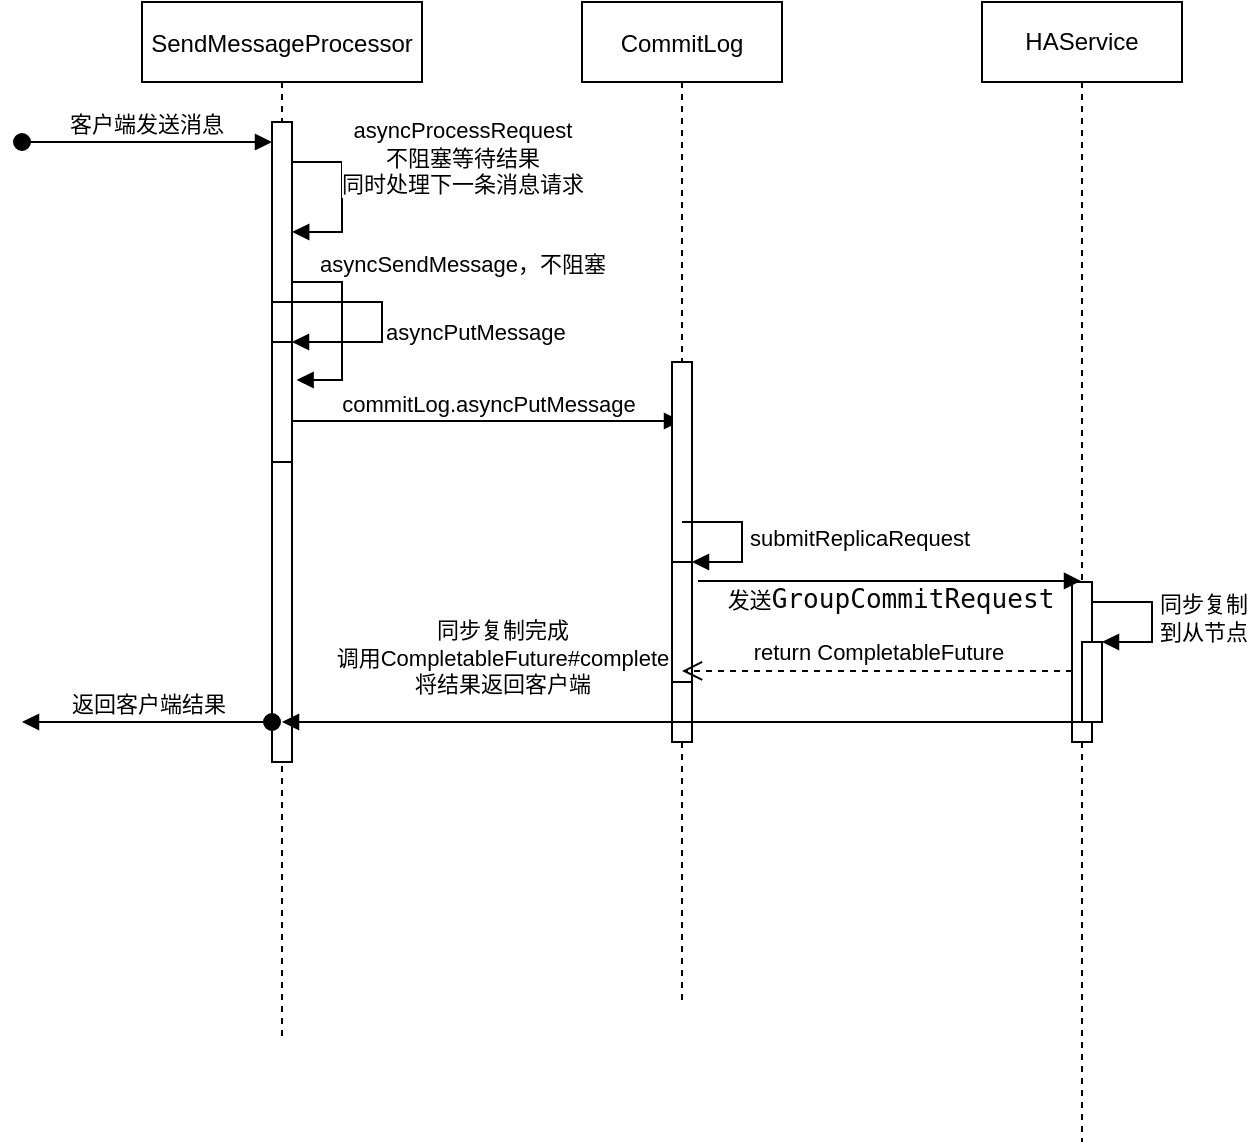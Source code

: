 <mxfile version="20.1.3" type="github">
  <diagram id="kgpKYQtTHZ0yAKxKKP6v" name="Page-1">
    <mxGraphModel dx="1038" dy="558" grid="1" gridSize="10" guides="1" tooltips="1" connect="1" arrows="1" fold="1" page="1" pageScale="1" pageWidth="850" pageHeight="1100" math="0" shadow="0">
      <root>
        <mxCell id="0" />
        <mxCell id="1" parent="0" />
        <mxCell id="3nuBFxr9cyL0pnOWT2aG-1" value="SendMessageProcessor" style="shape=umlLifeline;perimeter=lifelinePerimeter;container=1;collapsible=0;recursiveResize=0;rounded=0;shadow=0;strokeWidth=1;" parent="1" vertex="1">
          <mxGeometry x="80" y="80" width="140" height="520" as="geometry" />
        </mxCell>
        <mxCell id="3nuBFxr9cyL0pnOWT2aG-2" value="" style="points=[];perimeter=orthogonalPerimeter;rounded=0;shadow=0;strokeWidth=1;" parent="3nuBFxr9cyL0pnOWT2aG-1" vertex="1">
          <mxGeometry x="65" y="60" width="10" height="320" as="geometry" />
        </mxCell>
        <mxCell id="3nuBFxr9cyL0pnOWT2aG-3" value="客户端发送消息" style="verticalAlign=bottom;startArrow=oval;endArrow=block;startSize=8;shadow=0;strokeWidth=1;" parent="3nuBFxr9cyL0pnOWT2aG-1" target="3nuBFxr9cyL0pnOWT2aG-2" edge="1">
          <mxGeometry relative="1" as="geometry">
            <mxPoint x="-60" y="70" as="sourcePoint" />
          </mxGeometry>
        </mxCell>
        <mxCell id="_NE9WhoruI-fJDo5ntLo-4" value="asyncProcessRequest&lt;br&gt;不阻塞等待结果&lt;br&gt;同时处理下一条消息请求" style="html=1;verticalAlign=bottom;endArrow=block;rounded=0;edgeStyle=orthogonalEdgeStyle;entryX=1.011;entryY=0.171;entryDx=0;entryDy=0;entryPerimeter=0;" edge="1" parent="3nuBFxr9cyL0pnOWT2aG-1" target="3nuBFxr9cyL0pnOWT2aG-2">
          <mxGeometry x="0.156" y="60" width="80" relative="1" as="geometry">
            <mxPoint x="75" y="70" as="sourcePoint" />
            <mxPoint x="180" y="140" as="targetPoint" />
            <Array as="points">
              <mxPoint x="75" y="80" />
              <mxPoint x="100" y="80" />
              <mxPoint x="100" y="115" />
              <mxPoint x="75" y="115" />
            </Array>
            <mxPoint as="offset" />
          </mxGeometry>
        </mxCell>
        <mxCell id="_NE9WhoruI-fJDo5ntLo-5" value="asyncSendMessage，不阻塞" style="html=1;verticalAlign=bottom;endArrow=block;rounded=0;elbow=vertical;edgeStyle=orthogonalEdgeStyle;entryX=1.233;entryY=0.311;entryDx=0;entryDy=0;entryPerimeter=0;" edge="1" parent="3nuBFxr9cyL0pnOWT2aG-1" target="_NE9WhoruI-fJDo5ntLo-6">
          <mxGeometry x="-0.346" y="60" width="80" relative="1" as="geometry">
            <mxPoint x="75" y="130" as="sourcePoint" />
            <mxPoint x="155" y="130" as="targetPoint" />
            <Array as="points">
              <mxPoint x="75" y="140" />
              <mxPoint x="100" y="140" />
              <mxPoint x="100" y="189" />
              <mxPoint x="77" y="189" />
            </Array>
            <mxPoint as="offset" />
          </mxGeometry>
        </mxCell>
        <mxCell id="_NE9WhoruI-fJDo5ntLo-6" value="" style="html=1;points=[];perimeter=orthogonalPerimeter;" vertex="1" parent="3nuBFxr9cyL0pnOWT2aG-1">
          <mxGeometry x="65" y="170" width="10" height="60" as="geometry" />
        </mxCell>
        <mxCell id="_NE9WhoruI-fJDo5ntLo-7" value="asyncPutMessage" style="edgeStyle=orthogonalEdgeStyle;html=1;align=left;spacingLeft=2;endArrow=block;rounded=0;entryX=1;entryY=0;elbow=vertical;" edge="1" target="_NE9WhoruI-fJDo5ntLo-6" parent="3nuBFxr9cyL0pnOWT2aG-1">
          <mxGeometry x="0.391" y="-5" relative="1" as="geometry">
            <mxPoint x="65" y="170" as="sourcePoint" />
            <Array as="points">
              <mxPoint x="65" y="150" />
              <mxPoint x="120" y="150" />
              <mxPoint x="120" y="170" />
            </Array>
            <mxPoint as="offset" />
          </mxGeometry>
        </mxCell>
        <mxCell id="_NE9WhoruI-fJDo5ntLo-8" value="commitLog.asyncPutMessage" style="html=1;verticalAlign=bottom;endArrow=block;rounded=0;elbow=vertical;" edge="1" parent="3nuBFxr9cyL0pnOWT2aG-1" target="3nuBFxr9cyL0pnOWT2aG-5">
          <mxGeometry width="80" relative="1" as="geometry">
            <mxPoint x="75" y="209.5" as="sourcePoint" />
            <mxPoint x="155" y="209.5" as="targetPoint" />
          </mxGeometry>
        </mxCell>
        <mxCell id="3nuBFxr9cyL0pnOWT2aG-5" value="CommitLog" style="shape=umlLifeline;perimeter=lifelinePerimeter;container=1;collapsible=0;recursiveResize=0;rounded=0;shadow=0;strokeWidth=1;" parent="1" vertex="1">
          <mxGeometry x="300" y="80" width="100" height="500" as="geometry" />
        </mxCell>
        <mxCell id="3nuBFxr9cyL0pnOWT2aG-6" value="" style="points=[];perimeter=orthogonalPerimeter;rounded=0;shadow=0;strokeWidth=1;" parent="3nuBFxr9cyL0pnOWT2aG-5" vertex="1">
          <mxGeometry x="45" y="180" width="10" height="190" as="geometry" />
        </mxCell>
        <mxCell id="_NE9WhoruI-fJDo5ntLo-9" value="" style="html=1;points=[];perimeter=orthogonalPerimeter;" vertex="1" parent="3nuBFxr9cyL0pnOWT2aG-5">
          <mxGeometry x="45" y="280" width="10" height="60" as="geometry" />
        </mxCell>
        <mxCell id="_NE9WhoruI-fJDo5ntLo-10" value="submitReplicaRequest" style="edgeStyle=orthogonalEdgeStyle;html=1;align=left;spacingLeft=2;endArrow=block;rounded=0;entryX=1;entryY=0;elbow=vertical;" edge="1" target="_NE9WhoruI-fJDo5ntLo-9" parent="3nuBFxr9cyL0pnOWT2aG-5">
          <mxGeometry relative="1" as="geometry">
            <mxPoint x="50" y="260" as="sourcePoint" />
            <Array as="points">
              <mxPoint x="80" y="260" />
            </Array>
          </mxGeometry>
        </mxCell>
        <mxCell id="_NE9WhoruI-fJDo5ntLo-1" value="HAService" style="shape=umlLifeline;perimeter=lifelinePerimeter;whiteSpace=wrap;html=1;container=1;collapsible=0;recursiveResize=0;outlineConnect=0;" vertex="1" parent="1">
          <mxGeometry x="500" y="80" width="100" height="570" as="geometry" />
        </mxCell>
        <mxCell id="_NE9WhoruI-fJDo5ntLo-12" value="" style="html=1;points=[];perimeter=orthogonalPerimeter;" vertex="1" parent="_NE9WhoruI-fJDo5ntLo-1">
          <mxGeometry x="45" y="290" width="10" height="80" as="geometry" />
        </mxCell>
        <mxCell id="_NE9WhoruI-fJDo5ntLo-14" value="" style="html=1;points=[];perimeter=orthogonalPerimeter;" vertex="1" parent="_NE9WhoruI-fJDo5ntLo-1">
          <mxGeometry x="50" y="320" width="10" height="40" as="geometry" />
        </mxCell>
        <mxCell id="_NE9WhoruI-fJDo5ntLo-15" value="同步复制&lt;br&gt;到从节点" style="edgeStyle=orthogonalEdgeStyle;html=1;align=left;spacingLeft=2;endArrow=block;rounded=0;entryX=1;entryY=0;elbow=vertical;" edge="1" target="_NE9WhoruI-fJDo5ntLo-14" parent="_NE9WhoruI-fJDo5ntLo-1">
          <mxGeometry relative="1" as="geometry">
            <mxPoint x="55" y="300" as="sourcePoint" />
            <Array as="points">
              <mxPoint x="85" y="300" />
            </Array>
          </mxGeometry>
        </mxCell>
        <mxCell id="_NE9WhoruI-fJDo5ntLo-13" value="return&amp;nbsp;CompletableFuture" style="html=1;verticalAlign=bottom;endArrow=open;dashed=1;endSize=8;rounded=0;elbow=vertical;exitX=0;exitY=0.556;exitDx=0;exitDy=0;exitPerimeter=0;" edge="1" parent="1" source="_NE9WhoruI-fJDo5ntLo-12" target="3nuBFxr9cyL0pnOWT2aG-5">
          <mxGeometry relative="1" as="geometry">
            <mxPoint x="550" y="410" as="sourcePoint" />
            <mxPoint x="470" y="410" as="targetPoint" />
          </mxGeometry>
        </mxCell>
        <mxCell id="_NE9WhoruI-fJDo5ntLo-11" value="发送&lt;span style=&quot;color: rgb(8, 8, 8); font-family: &amp;quot;JetBrains Mono&amp;quot;, monospace; font-size: 9.8pt;&quot;&gt;GroupCommitRequest&lt;/span&gt;" style="html=1;verticalAlign=bottom;endArrow=block;rounded=0;elbow=vertical;exitX=1.3;exitY=0.158;exitDx=0;exitDy=0;exitPerimeter=0;" edge="1" parent="1" source="_NE9WhoruI-fJDo5ntLo-9" target="_NE9WhoruI-fJDo5ntLo-1">
          <mxGeometry x="0.003" y="-20" width="80" relative="1" as="geometry">
            <mxPoint x="360" y="370" as="sourcePoint" />
            <mxPoint x="430" y="380" as="targetPoint" />
            <mxPoint as="offset" />
          </mxGeometry>
        </mxCell>
        <mxCell id="_NE9WhoruI-fJDo5ntLo-16" value="同步复制完成&lt;br&gt;调用CompletableFuture#complete&lt;br&gt;将结果返回客户端" style="html=1;verticalAlign=bottom;endArrow=block;rounded=0;elbow=vertical;exitX=0.5;exitY=0.875;exitDx=0;exitDy=0;exitPerimeter=0;" edge="1" parent="1" source="_NE9WhoruI-fJDo5ntLo-12" target="3nuBFxr9cyL0pnOWT2aG-1">
          <mxGeometry x="0.45" y="-10" width="80" relative="1" as="geometry">
            <mxPoint x="390" y="490" as="sourcePoint" />
            <mxPoint x="470" y="490" as="targetPoint" />
            <mxPoint as="offset" />
          </mxGeometry>
        </mxCell>
        <mxCell id="_NE9WhoruI-fJDo5ntLo-17" value="返回客户端结果" style="html=1;verticalAlign=bottom;startArrow=oval;startFill=1;endArrow=block;startSize=8;rounded=0;elbow=vertical;" edge="1" parent="1" source="3nuBFxr9cyL0pnOWT2aG-2">
          <mxGeometry width="60" relative="1" as="geometry">
            <mxPoint x="30" y="440" as="sourcePoint" />
            <mxPoint x="20" y="440" as="targetPoint" />
          </mxGeometry>
        </mxCell>
      </root>
    </mxGraphModel>
  </diagram>
</mxfile>
